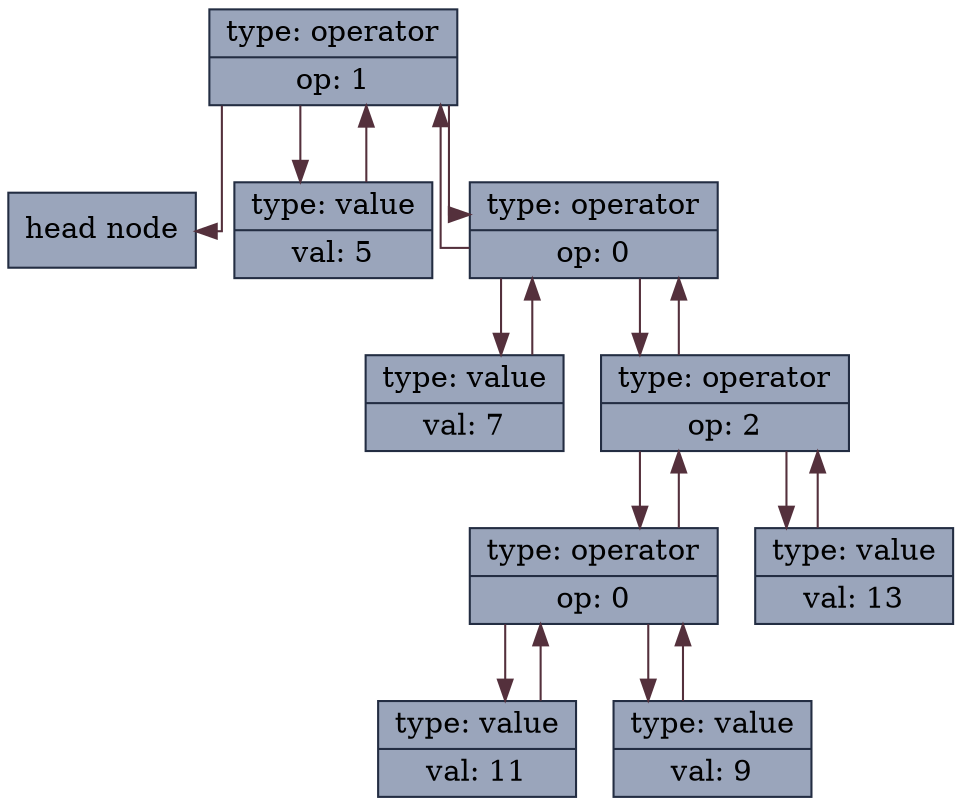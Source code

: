 digraph G{
node [shape=record,style="filled"];
splines=ortho;
node0x604000000010 [label="{head node}",fillcolor="#9AA5BB",color="#232D42"];
node0x604000000090 [label="{type: operator | op:  1}",fillcolor="#9AA5BB",color="#232D42"];
node0x604000000090->node0x604000000010 [color="#54303c"];
node0x604000000090->node0x604000000050 [color="#54303c"];
node0x604000000050 [label="{type: value | val: 5}",fillcolor="#9AA5BB",color="#232D42"];
node0x604000000050->node0x604000000090 [color="#54303c"];
node0x604000000090->node0x604000000110 [color="#54303c"];
node0x604000000110 [label="{type: operator | op:  0}",fillcolor="#9AA5BB",color="#232D42"];
node0x604000000110->node0x604000000090 [color="#54303c"];
node0x604000000110->node0x6040000000d0 [color="#54303c"];
node0x6040000000d0 [label="{type: value | val: 7}",fillcolor="#9AA5BB",color="#232D42"];
node0x6040000000d0->node0x604000000110 [color="#54303c"];
node0x604000000110->node0x604000000190 [color="#54303c"];
node0x604000000190 [label="{type: operator | op:  2}",fillcolor="#9AA5BB",color="#232D42"];
node0x604000000190->node0x604000000110 [color="#54303c"];
node0x604000000190->node0x604000000210 [color="#54303c"];
node0x604000000210 [label="{type: operator | op:  0}",fillcolor="#9AA5BB",color="#232D42"];
node0x604000000210->node0x604000000190 [color="#54303c"];
node0x604000000210->node0x604000000150 [color="#54303c"];
node0x604000000150 [label="{type: value | val: 11}",fillcolor="#9AA5BB",color="#232D42"];
node0x604000000150->node0x604000000210 [color="#54303c"];
node0x604000000210->node0x604000000250 [color="#54303c"];
node0x604000000250 [label="{type: value | val: 9}",fillcolor="#9AA5BB",color="#232D42"];
node0x604000000250->node0x604000000210 [color="#54303c"];
node0x604000000190->node0x6040000001d0 [color="#54303c"];
node0x6040000001d0 [label="{type: value | val: 13}",fillcolor="#9AA5BB",color="#232D42"];
node0x6040000001d0->node0x604000000190 [color="#54303c"];
}